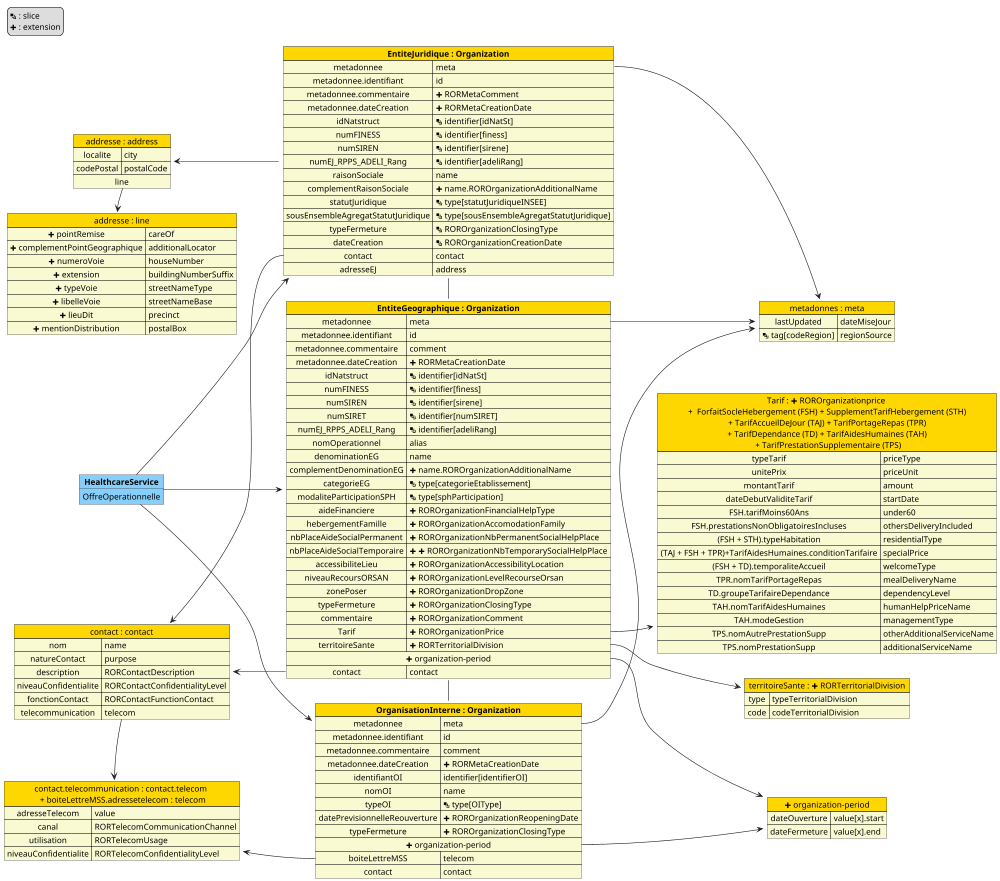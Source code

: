 @startuml mapping-Organization

left to right direction

scale 1000 width

legend top left
  <&layers> : slice
  <&plus> : extension
endlegend


map "metadonnes : meta" as meta #back:LightGoldenRodYellow;header:Gold {
    lastUpdated => dateMiseJour 
    <&layers> tag[codeRegion] => regionSource
}

map "<&plus> organization-period" as period #back:LightGoldenRodYellow;header:Gold {
    dateOuverture => value[x].start
    dateFermeture => value[x].end
}

map "territoireSante : <&plus> RORTerritorialDivision" as RORTerritorialDivision #back:LightGoldenRodYellow;header:Gold {
    type => typeTerritorialDivision
    code => codeTerritorialDivision
}

map "Tarif : <&plus> ROROrganizationprice \n +  ForfaitSocleHebergement (FSH) + SupplementTarifHebergement (STH) \n + TarifAccueilDeJour (TAJ) + TarifPortageRepas (TPR) \n + TarifDependance (TD) + TarifAidesHumaines (TAH) \n + TarifPrestationSupplementaire (TPS)" as ROROrganizationPrice #back:LightGoldenRodYellow;header:Gold {
    typeTarif => priceType
    unitePrix => priceUnit
    montantTarif => amount
    dateDebutValiditeTarif => startDate
    FSH.tarifMoins60Ans => under60
    FSH.prestationsNonObligatoiresIncluses => deliveryIncluded
    FSH.prestationsNonObligatoiresIncluses => othersDeliveryIncluded
    (FSH + STH).typeHabitation => residentialType
    (TAJ + FSH + TPR)+TarifAidesHumaines.conditionTarifaire => specialPrice
    (FSH + TD).temporaliteAccueil => welcomeType
    TPR.nomTarifPortageRepas => mealDeliveryName
    TD.groupeTarifaireDependance => dependencyLevel
    TAH.nomTarifAidesHumaines => humanHelpPriceName
    TAH.modeGestion => managementType
    TPS.nomAutrePrestationSupp => otherAdditionalServiceName
    TPS.nomPrestationSupp => additionalServiceName
}

map "contact : contact" as contact #back:LightGoldenRodYellow;header:Gold {
    nom => name
    natureContact => purpose
    description => RORContactDescription
    niveauConfidentialite => RORContactConfidentialityLevel
    fonctionContact => RORContactFunctionContact
    telecommunication => telecom
}

map "contact.telecommunication : contact.telecom \n + boiteLettreMSS.adressetelecom : telecom" as telecom #back:LightGoldenRodYellow;header:Gold {
    adresseTelecom => value
    canal => RORTelecomCommunicationChannel
    utilisation => RORTelecomUsage
    niveauConfidentialite => RORTelecomConfidentialityLevel
}
map "addresse : line" as addressLine #back:LightGoldenRodYellow;header:Gold {
    <&plus> pointRemise => careOf
    <&plus> complementPointGeographique => additionalLocator
    <&plus> numeroVoie => houseNumber
    <&plus> extension => buildingNumberSuffix
    <&plus> typeVoie => streetNameType
    <&plus> libelleVoie => streetNameBase
    <&plus> lieuDit => precinct
    <&plus> mentionDistribution => postalBox
}

map "addresse : address" as address #back:LightGoldenRodYellow;header:Gold {
    localite => city
    codePostal => postalCode
    line *-> addressLine
}


map "**EntiteJuridique : Organization**" as EJ #back:LightGoldenRodYellow;header:Gold {
    metadonnee => meta 
    metadonnee.identifiant => id
    metadonnee.commentaire => <&plus> RORMetaComment
    metadonnee.dateCreation => <&plus> RORMetaCreationDate
    idNatstruct => <&layers> identifier[idNatSt]
    numFINESS => <&layers> identifier[finess]
    numSIREN => <&layers> identifier[sirene]
    numEJ_RPPS_ADELI_Rang => <&layers> identifier[rppsRang]
    numEJ_RPPS_ADELI_Rang => <&layers> identifier[adeliRang]
    raisonSociale => name
    complementRaisonSociale => <&plus> name.ROROrganizationAdditionalName
    statutJuridique => <&layers> type[statutJuridiqueINSEE]
    sousEnsembleAgregatStatutJuridique => <&layers> type[sousEnsembleAgregatStatutJuridique]
    typeFermeture => <&layers> ROROrganizationClosingType
    dateCreation => <&layers> ROROrganizationCreationDate
    contact => contact
    adresseEJ => address
}

map "**EntiteGeographique : Organization**" as EG #back:LightGoldenRodYellow;header:Gold {
    metadonnee => meta 
    metadonnee.identifiant => id
    metadonnee.commentaire => comment
    metadonnee.dateCreation => <&plus> RORMetaCreationDate
    idNatstruct => <&layers> identifier[idNatSt]
    numFINESS => <&layers> identifier[finess]
    numSIREN => <&layers> identifier[sirene]
    numSIRET => <&layers> identifier[numSIRET]
    numEJ_RPPS_ADELI_Rang => <&layers> identifier[rppsRang]
    numEJ_RPPS_ADELI_Rang => <&layers> identifier[adeliRang]
    nomOperationnel => alias
    denominationEG => name
    complementDenominationEG => <&plus> name.ROROrganizationAdditionalName
    categorieEG => <&layers> type[categorieEtablissement] 
    modaliteParticipationSPH => <&layers> type[sphParticipation]
    aideFinanciere => <&plus> ROROrganizationFinancialHelpType
    hebergementFamille => <&plus> ROROrganizationAccomodationFamily
    nbPlaceAideSocialPermanent => <&plus> ROROrganizationNbPermanentSocialHelpPlace
    nbPlaceAideSocialTemporaire => <&plus> <&plus> ROROrganizationNbTemporarySocialHelpPlace
    accessibiliteLieu => <&plus> ROROrganizationAccessibilityLocation
    niveauRecoursORSAN => <&plus> ROROrganizationLevelRecourseOrsan
    zonePoser => <&plus> ROROrganizationDropZone
    typeFermeture => <&plus> ROROrganizationClosingType
    commentaire => <&plus> ROROrganizationComment
    Tarif => <&plus> ROROrganizationPrice
    territoireSante => <&plus> RORTerritorialDivision
    <&plus> organization-period *--> period
    contact => contact
}

map "**OrganisationInterne : Organization**" as OI #back:LightGoldenRodYellow;header:Gold {
    metadonnee => meta 
    metadonnee.identifiant => id
    metadonnee.commentaire => comment
    metadonnee.dateCreation => <&plus> RORMetaCreationDate
    identifiantOI => identifier[identifierOI]
    nomOI => name
    typeOI => <&layers> type[OIType]
    datePrevisionnelleReouverture => <&plus> ROROrganizationReopeningDate
    typeFermeture => <&plus> ROROrganizationClosingType
    <&plus> organization-period *--> period
    boiteLettreMSS => telecom
    contact => contact
}

EJ::metadonnee --> meta
EG::metadonnee --> meta
OI::metadonnee --> meta
contact <-- EJ::contact
contact <-- EG::contact
contact::telecommunication -> telecom
telecom <-- OI::boiteLettreMSS
address <-- EJ::adresse
EG::territoireSante --> RORTerritorialDivision
EG::Tarif --> ROROrganizationPrice


object "**HealthcareService**" as HS #LightSkyBlue {
    OffreOperationnelle
}

HS --> EJ
HS --> EG
HS --> OI
EJ - EG 
EG - OI

@enduml